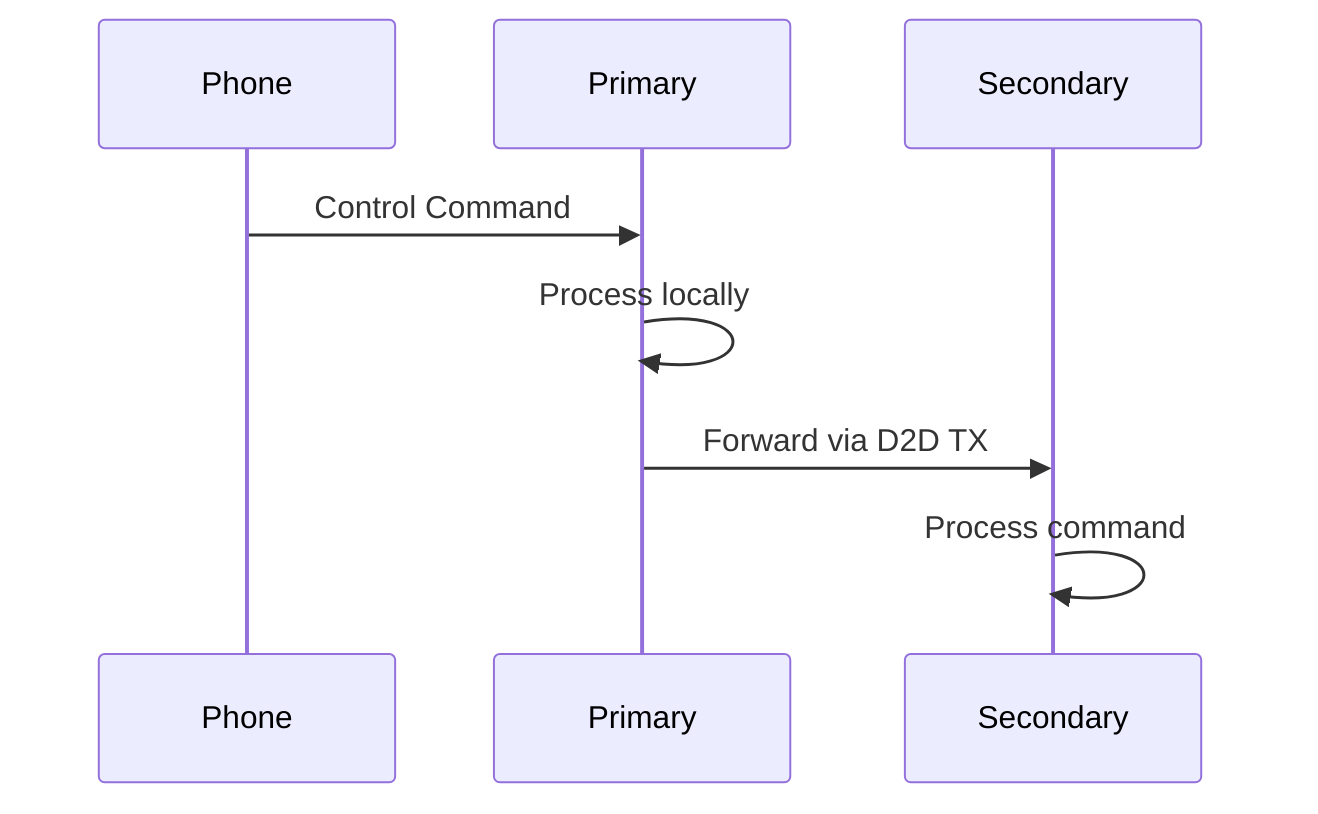sequenceDiagram
    participant Phone
    participant Primary
    participant Secondary
    
    Phone->>Primary: Control Command
    Primary->>Primary: Process locally
    Primary->>Secondary: Forward via D2D TX
    Secondary->>Secondary: Process command